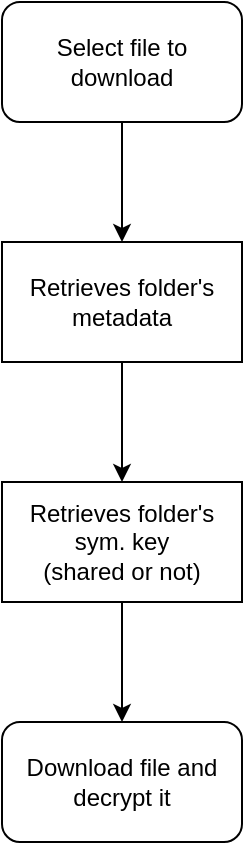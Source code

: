 <mxfile version="22.1.7" type="device">
  <diagram name="Page-1" id="-yS8hUU3NesAM9r46DmD">
    <mxGraphModel dx="896" dy="487" grid="1" gridSize="10" guides="1" tooltips="1" connect="1" arrows="1" fold="1" page="1" pageScale="1" pageWidth="850" pageHeight="1100" math="0" shadow="0">
      <root>
        <mxCell id="0" />
        <mxCell id="1" parent="0" />
        <mxCell id="EMdYuS3KZvyZuNJ8wINn-3" value="" style="edgeStyle=orthogonalEdgeStyle;rounded=0;orthogonalLoop=1;jettySize=auto;html=1;" edge="1" parent="1" source="EMdYuS3KZvyZuNJ8wINn-1" target="EMdYuS3KZvyZuNJ8wINn-2">
          <mxGeometry relative="1" as="geometry" />
        </mxCell>
        <mxCell id="EMdYuS3KZvyZuNJ8wINn-1" value="Select file to download" style="rounded=1;whiteSpace=wrap;html=1;" vertex="1" parent="1">
          <mxGeometry x="350" y="60" width="120" height="60" as="geometry" />
        </mxCell>
        <mxCell id="EMdYuS3KZvyZuNJ8wINn-5" value="" style="edgeStyle=orthogonalEdgeStyle;rounded=0;orthogonalLoop=1;jettySize=auto;html=1;" edge="1" parent="1" source="EMdYuS3KZvyZuNJ8wINn-2" target="EMdYuS3KZvyZuNJ8wINn-4">
          <mxGeometry relative="1" as="geometry" />
        </mxCell>
        <mxCell id="EMdYuS3KZvyZuNJ8wINn-2" value="Retrieves folder&#39;s metadata" style="rounded=0;whiteSpace=wrap;html=1;" vertex="1" parent="1">
          <mxGeometry x="350" y="180" width="120" height="60" as="geometry" />
        </mxCell>
        <mxCell id="EMdYuS3KZvyZuNJ8wINn-8" value="" style="edgeStyle=orthogonalEdgeStyle;rounded=0;orthogonalLoop=1;jettySize=auto;html=1;" edge="1" parent="1" source="EMdYuS3KZvyZuNJ8wINn-4">
          <mxGeometry relative="1" as="geometry">
            <mxPoint x="410.0" y="420" as="targetPoint" />
          </mxGeometry>
        </mxCell>
        <mxCell id="EMdYuS3KZvyZuNJ8wINn-4" value="Retrieves folder&#39;s sym. key&lt;br&gt;(shared or not)" style="rounded=0;whiteSpace=wrap;html=1;" vertex="1" parent="1">
          <mxGeometry x="350" y="300" width="120" height="60" as="geometry" />
        </mxCell>
        <mxCell id="EMdYuS3KZvyZuNJ8wINn-7" style="edgeStyle=orthogonalEdgeStyle;rounded=0;orthogonalLoop=1;jettySize=auto;html=1;exitX=0.5;exitY=1;exitDx=0;exitDy=0;" edge="1" parent="1" source="EMdYuS3KZvyZuNJ8wINn-4" target="EMdYuS3KZvyZuNJ8wINn-4">
          <mxGeometry relative="1" as="geometry" />
        </mxCell>
        <mxCell id="EMdYuS3KZvyZuNJ8wINn-9" value="Download file and decrypt it" style="rounded=1;whiteSpace=wrap;html=1;" vertex="1" parent="1">
          <mxGeometry x="350" y="420" width="120" height="60" as="geometry" />
        </mxCell>
      </root>
    </mxGraphModel>
  </diagram>
</mxfile>
